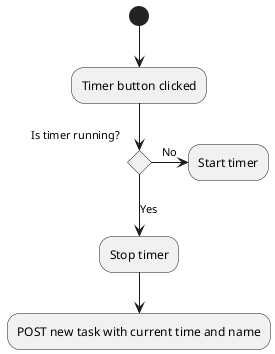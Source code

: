 @startuml
(*) --> "Timer button clicked"
If "Is timer running?" then
    -right-> [No] "Start timer"
else
    --> [Yes] "Stop timer"
    --> "POST new task with current time and name"
endif
@enduml